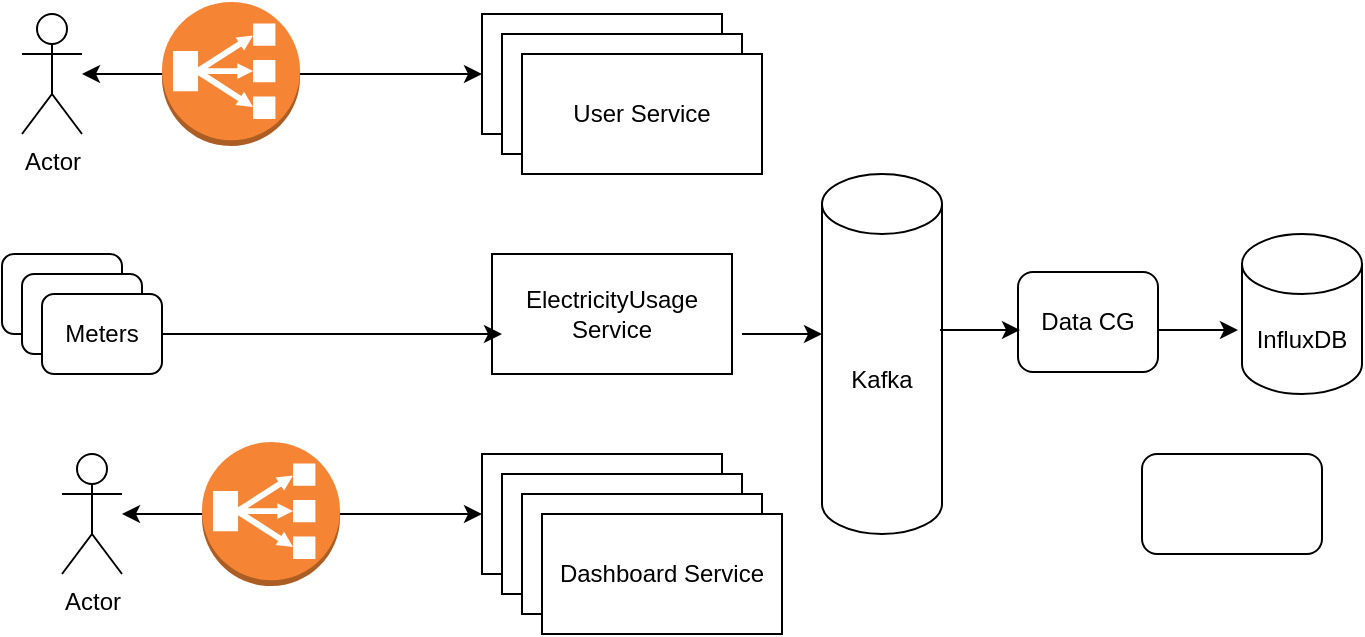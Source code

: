 <mxfile version="20.4.1" type="github">
  <diagram id="84svWBP_A2izCRy9N3Cg" name="Page-1">
    <mxGraphModel dx="1426" dy="769" grid="1" gridSize="10" guides="1" tooltips="1" connect="1" arrows="1" fold="1" page="1" pageScale="1" pageWidth="850" pageHeight="1100" math="0" shadow="0">
      <root>
        <mxCell id="0" />
        <mxCell id="1" parent="0" />
        <mxCell id="ZawDycogkMAxbrw4sLiI-1" value="User Service" style="rounded=0;whiteSpace=wrap;html=1;" vertex="1" parent="1">
          <mxGeometry x="300" y="90" width="120" height="60" as="geometry" />
        </mxCell>
        <mxCell id="ZawDycogkMAxbrw4sLiI-2" value="ElectricityUsage Service" style="whiteSpace=wrap;html=1;" vertex="1" parent="1">
          <mxGeometry x="305" y="210" width="120" height="60" as="geometry" />
        </mxCell>
        <mxCell id="ZawDycogkMAxbrw4sLiI-3" value="Dashboard Service" style="whiteSpace=wrap;html=1;" vertex="1" parent="1">
          <mxGeometry x="300" y="310" width="120" height="60" as="geometry" />
        </mxCell>
        <mxCell id="ZawDycogkMAxbrw4sLiI-4" value="Actor" style="shape=umlActor;verticalLabelPosition=bottom;verticalAlign=top;html=1;outlineConnect=0;" vertex="1" parent="1">
          <mxGeometry x="70" y="90" width="30" height="60" as="geometry" />
        </mxCell>
        <mxCell id="ZawDycogkMAxbrw4sLiI-6" value="" style="edgeStyle=orthogonalEdgeStyle;rounded=0;orthogonalLoop=1;jettySize=auto;html=1;" edge="1" parent="1" source="ZawDycogkMAxbrw4sLiI-5" target="ZawDycogkMAxbrw4sLiI-4">
          <mxGeometry relative="1" as="geometry" />
        </mxCell>
        <mxCell id="ZawDycogkMAxbrw4sLiI-7" value="" style="edgeStyle=orthogonalEdgeStyle;rounded=0;orthogonalLoop=1;jettySize=auto;html=1;" edge="1" parent="1" source="ZawDycogkMAxbrw4sLiI-5" target="ZawDycogkMAxbrw4sLiI-1">
          <mxGeometry relative="1" as="geometry" />
        </mxCell>
        <mxCell id="ZawDycogkMAxbrw4sLiI-5" value="" style="outlineConnect=0;dashed=0;verticalLabelPosition=bottom;verticalAlign=top;align=center;html=1;shape=mxgraph.aws3.classic_load_balancer;fillColor=#F58534;gradientColor=none;" vertex="1" parent="1">
          <mxGeometry x="140" y="84" width="69" height="72" as="geometry" />
        </mxCell>
        <mxCell id="ZawDycogkMAxbrw4sLiI-8" value="User Service" style="rounded=0;whiteSpace=wrap;html=1;" vertex="1" parent="1">
          <mxGeometry x="310" y="100" width="120" height="60" as="geometry" />
        </mxCell>
        <mxCell id="ZawDycogkMAxbrw4sLiI-9" value="User Service" style="rounded=0;whiteSpace=wrap;html=1;" vertex="1" parent="1">
          <mxGeometry x="320" y="110" width="120" height="60" as="geometry" />
        </mxCell>
        <mxCell id="ZawDycogkMAxbrw4sLiI-10" value="Actor" style="shape=umlActor;verticalLabelPosition=bottom;verticalAlign=top;html=1;outlineConnect=0;" vertex="1" parent="1">
          <mxGeometry x="90" y="310" width="30" height="60" as="geometry" />
        </mxCell>
        <mxCell id="ZawDycogkMAxbrw4sLiI-12" value="" style="edgeStyle=orthogonalEdgeStyle;rounded=0;orthogonalLoop=1;jettySize=auto;html=1;" edge="1" parent="1" source="ZawDycogkMAxbrw4sLiI-11" target="ZawDycogkMAxbrw4sLiI-3">
          <mxGeometry relative="1" as="geometry" />
        </mxCell>
        <mxCell id="ZawDycogkMAxbrw4sLiI-13" value="" style="edgeStyle=orthogonalEdgeStyle;rounded=0;orthogonalLoop=1;jettySize=auto;html=1;" edge="1" parent="1" source="ZawDycogkMAxbrw4sLiI-11" target="ZawDycogkMAxbrw4sLiI-10">
          <mxGeometry relative="1" as="geometry" />
        </mxCell>
        <mxCell id="ZawDycogkMAxbrw4sLiI-11" value="" style="outlineConnect=0;dashed=0;verticalLabelPosition=bottom;verticalAlign=top;align=center;html=1;shape=mxgraph.aws3.classic_load_balancer;fillColor=#F58534;gradientColor=none;" vertex="1" parent="1">
          <mxGeometry x="160" y="304" width="69" height="72" as="geometry" />
        </mxCell>
        <mxCell id="ZawDycogkMAxbrw4sLiI-14" value="Dashboard Service" style="whiteSpace=wrap;html=1;" vertex="1" parent="1">
          <mxGeometry x="310" y="320" width="120" height="60" as="geometry" />
        </mxCell>
        <mxCell id="ZawDycogkMAxbrw4sLiI-15" value="Dashboard Service" style="whiteSpace=wrap;html=1;" vertex="1" parent="1">
          <mxGeometry x="320" y="330" width="120" height="60" as="geometry" />
        </mxCell>
        <mxCell id="ZawDycogkMAxbrw4sLiI-16" value="Dashboard Service" style="whiteSpace=wrap;html=1;" vertex="1" parent="1">
          <mxGeometry x="330" y="340" width="120" height="60" as="geometry" />
        </mxCell>
        <mxCell id="ZawDycogkMAxbrw4sLiI-17" value="Meters" style="rounded=1;whiteSpace=wrap;html=1;" vertex="1" parent="1">
          <mxGeometry x="60" y="210" width="60" height="40" as="geometry" />
        </mxCell>
        <mxCell id="ZawDycogkMAxbrw4sLiI-18" value="Meters" style="rounded=1;whiteSpace=wrap;html=1;" vertex="1" parent="1">
          <mxGeometry x="70" y="220" width="60" height="40" as="geometry" />
        </mxCell>
        <mxCell id="ZawDycogkMAxbrw4sLiI-19" value="Meters" style="rounded=1;whiteSpace=wrap;html=1;" vertex="1" parent="1">
          <mxGeometry x="80" y="230" width="60" height="40" as="geometry" />
        </mxCell>
        <mxCell id="ZawDycogkMAxbrw4sLiI-22" value="" style="endArrow=classic;html=1;rounded=0;exitX=1;exitY=0.5;exitDx=0;exitDy=0;" edge="1" parent="1" source="ZawDycogkMAxbrw4sLiI-19">
          <mxGeometry width="50" height="50" relative="1" as="geometry">
            <mxPoint x="140" y="255" as="sourcePoint" />
            <mxPoint x="310" y="250" as="targetPoint" />
          </mxGeometry>
        </mxCell>
        <mxCell id="ZawDycogkMAxbrw4sLiI-26" value="Kafka" style="shape=cylinder3;whiteSpace=wrap;html=1;boundedLbl=1;backgroundOutline=1;size=15;" vertex="1" parent="1">
          <mxGeometry x="470" y="170" width="60" height="180" as="geometry" />
        </mxCell>
        <mxCell id="ZawDycogkMAxbrw4sLiI-29" value="Data CG" style="rounded=1;whiteSpace=wrap;html=1;" vertex="1" parent="1">
          <mxGeometry x="568" y="219" width="70" height="50" as="geometry" />
        </mxCell>
        <mxCell id="ZawDycogkMAxbrw4sLiI-31" value="" style="endArrow=classic;html=1;rounded=0;" edge="1" parent="1">
          <mxGeometry width="50" height="50" relative="1" as="geometry">
            <mxPoint x="430" y="250" as="sourcePoint" />
            <mxPoint x="470" y="250" as="targetPoint" />
          </mxGeometry>
        </mxCell>
        <mxCell id="ZawDycogkMAxbrw4sLiI-32" value="" style="endArrow=classic;html=1;rounded=0;" edge="1" parent="1">
          <mxGeometry width="50" height="50" relative="1" as="geometry">
            <mxPoint x="529" y="248" as="sourcePoint" />
            <mxPoint x="569" y="248" as="targetPoint" />
          </mxGeometry>
        </mxCell>
        <mxCell id="ZawDycogkMAxbrw4sLiI-33" value="InfluxDB" style="shape=cylinder3;whiteSpace=wrap;html=1;boundedLbl=1;backgroundOutline=1;size=15;" vertex="1" parent="1">
          <mxGeometry x="680" y="200" width="60" height="80" as="geometry" />
        </mxCell>
        <mxCell id="ZawDycogkMAxbrw4sLiI-34" value="" style="endArrow=classic;html=1;rounded=0;" edge="1" parent="1">
          <mxGeometry width="50" height="50" relative="1" as="geometry">
            <mxPoint x="638" y="248" as="sourcePoint" />
            <mxPoint x="678" y="248" as="targetPoint" />
          </mxGeometry>
        </mxCell>
        <mxCell id="ZawDycogkMAxbrw4sLiI-35" value="" style="rounded=1;whiteSpace=wrap;html=1;" vertex="1" parent="1">
          <mxGeometry x="630" y="310" width="90" height="50" as="geometry" />
        </mxCell>
      </root>
    </mxGraphModel>
  </diagram>
</mxfile>
